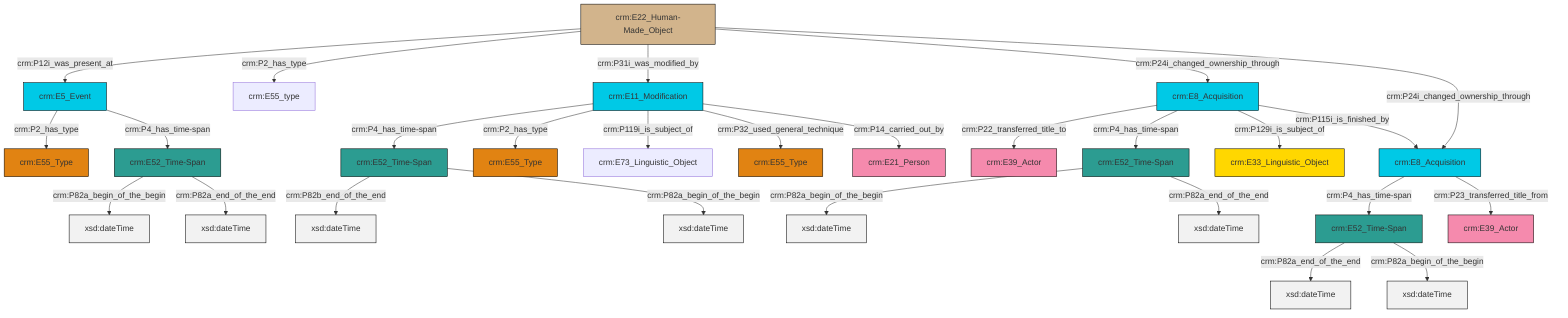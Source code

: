 graph TD
classDef Literal fill:#f2f2f2,stroke:#000000;
classDef CRM_Entity fill:#FFFFFF,stroke:#000000;
classDef Temporal_Entity fill:#00C9E6, stroke:#000000;
classDef Type fill:#E18312, stroke:#000000;
classDef Time-Span fill:#2C9C91, stroke:#000000;
classDef Appellation fill:#FFEB7F, stroke:#000000;
classDef Place fill:#008836, stroke:#000000;
classDef Persistent_Item fill:#B266B2, stroke:#000000;
classDef Conceptual_Object fill:#FFD700, stroke:#000000;
classDef Physical_Thing fill:#D2B48C, stroke:#000000;
classDef Actor fill:#f58aad, stroke:#000000;
classDef PC_Classes fill:#4ce600, stroke:#000000;
classDef Multi fill:#cccccc,stroke:#000000;

0["crm:E52_Time-Span"]:::Time-Span -->|crm:P82a_begin_of_the_begin| 1[xsd:dateTime]:::Literal
4["crm:E22_Human-Made_Object"]:::Physical_Thing -->|crm:P12i_was_present_at| 5["crm:E5_Event"]:::Temporal_Entity
4["crm:E22_Human-Made_Object"]:::Physical_Thing -->|crm:P2_has_type| 6["crm:E55_type"]:::Default
4["crm:E22_Human-Made_Object"]:::Physical_Thing -->|crm:P31i_was_modified_by| 7["crm:E11_Modification"]:::Temporal_Entity
7["crm:E11_Modification"]:::Temporal_Entity -->|crm:P4_has_time-span| 8["crm:E52_Time-Span"]:::Time-Span
7["crm:E11_Modification"]:::Temporal_Entity -->|crm:P2_has_type| 11["crm:E55_Type"]:::Type
12["crm:E8_Acquisition"]:::Temporal_Entity -->|crm:P22_transferred_title_to| 13["crm:E39_Actor"]:::Actor
14["crm:E8_Acquisition"]:::Temporal_Entity -->|crm:P4_has_time-span| 15["crm:E52_Time-Span"]:::Time-Span
7["crm:E11_Modification"]:::Temporal_Entity -->|crm:P119i_is_subject_of| 18["crm:E73_Linguistic_Object"]:::Default
5["crm:E5_Event"]:::Temporal_Entity -->|crm:P2_has_type| 20["crm:E55_Type"]:::Type
5["crm:E5_Event"]:::Temporal_Entity -->|crm:P4_has_time-span| 22["crm:E52_Time-Span"]:::Time-Span
0["crm:E52_Time-Span"]:::Time-Span -->|crm:P82a_end_of_the_end| 23[xsd:dateTime]:::Literal
12["crm:E8_Acquisition"]:::Temporal_Entity -->|crm:P4_has_time-span| 0["crm:E52_Time-Span"]:::Time-Span
4["crm:E22_Human-Made_Object"]:::Physical_Thing -->|crm:P24i_changed_ownership_through| 12["crm:E8_Acquisition"]:::Temporal_Entity
8["crm:E52_Time-Span"]:::Time-Span -->|crm:P82b_end_of_the_end| 25[xsd:dateTime]:::Literal
12["crm:E8_Acquisition"]:::Temporal_Entity -->|crm:P129i_is_subject_of| 31["crm:E33_Linguistic_Object"]:::Conceptual_Object
15["crm:E52_Time-Span"]:::Time-Span -->|crm:P82a_end_of_the_end| 33[xsd:dateTime]:::Literal
12["crm:E8_Acquisition"]:::Temporal_Entity -->|crm:P115i_is_finished_by| 14["crm:E8_Acquisition"]:::Temporal_Entity
22["crm:E52_Time-Span"]:::Time-Span -->|crm:P82a_begin_of_the_begin| 37[xsd:dateTime]:::Literal
8["crm:E52_Time-Span"]:::Time-Span -->|crm:P82a_begin_of_the_begin| 38[xsd:dateTime]:::Literal
7["crm:E11_Modification"]:::Temporal_Entity -->|crm:P32_used_general_technique| 39["crm:E55_Type"]:::Type
15["crm:E52_Time-Span"]:::Time-Span -->|crm:P82a_begin_of_the_begin| 40[xsd:dateTime]:::Literal
14["crm:E8_Acquisition"]:::Temporal_Entity -->|crm:P23_transferred_title_from| 2["crm:E39_Actor"]:::Actor
22["crm:E52_Time-Span"]:::Time-Span -->|crm:P82a_end_of_the_end| 42[xsd:dateTime]:::Literal
4["crm:E22_Human-Made_Object"]:::Physical_Thing -->|crm:P24i_changed_ownership_through| 14["crm:E8_Acquisition"]:::Temporal_Entity
7["crm:E11_Modification"]:::Temporal_Entity -->|crm:P14_carried_out_by| 27["crm:E21_Person"]:::Actor